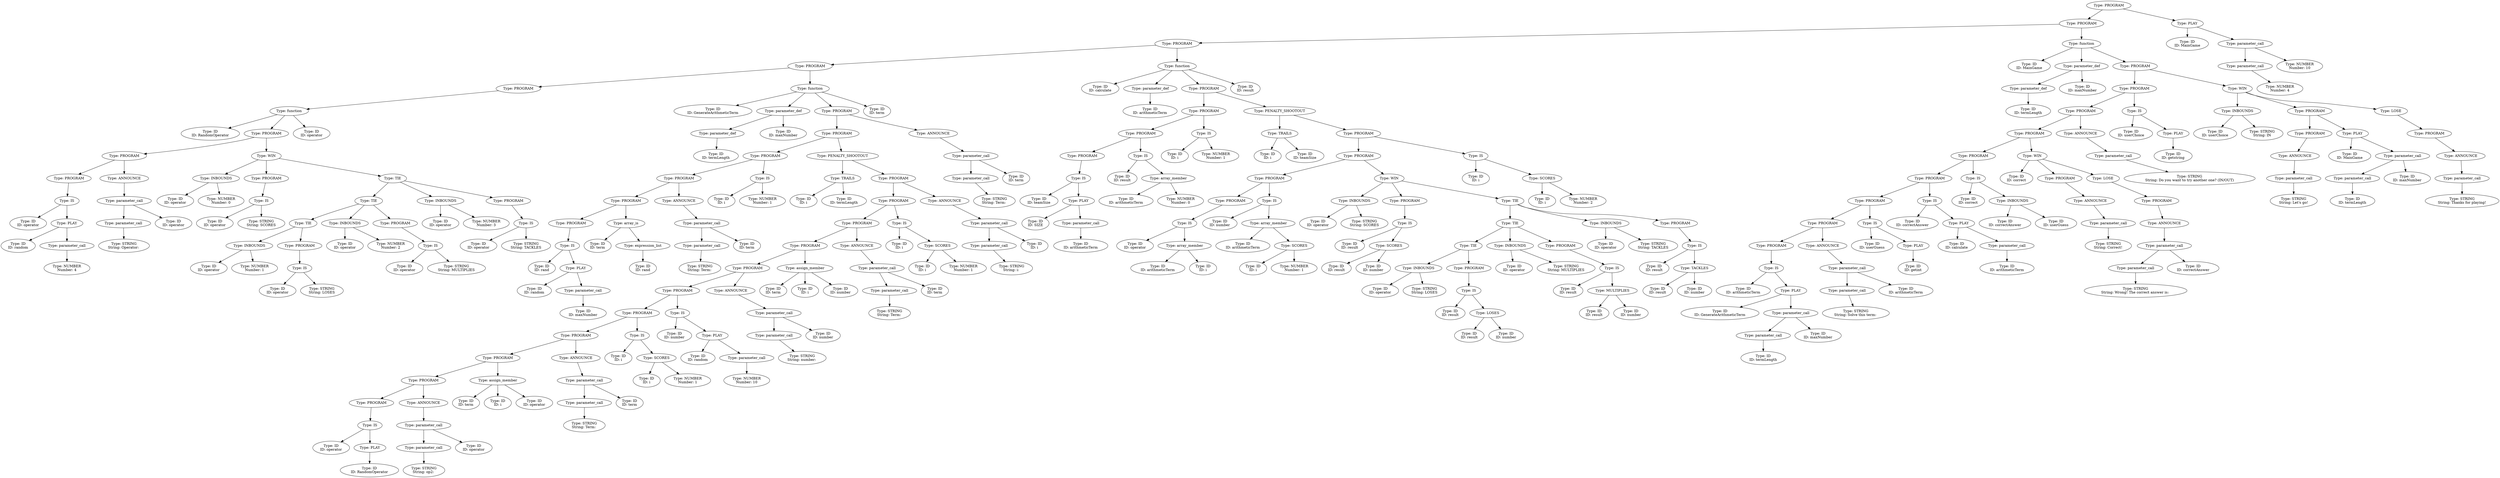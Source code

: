 digraph ast {
"0x7fffca0d4d80" [label="Type: PROGRAM"];
"0x7fffca0d4d80" -> "0x7fffca0d4ba0";
"0x7fffca0d4ba0" [label="Type: PROGRAM"];
"0x7fffca0d4ba0" -> "0x7fffca0d3150";
"0x7fffca0d3150" [label="Type: PROGRAM"];
"0x7fffca0d3150" -> "0x7fffca0d14f0";
"0x7fffca0d14f0" [label="Type: PROGRAM"];
"0x7fffca0d14f0" -> "0x7fffca0cf4b0";
"0x7fffca0cf4b0" [label="Type: PROGRAM"];
"0x7fffca0cf4b0" -> "0x7fffca0cf470";
"0x7fffca0cf470" [label="Type: function"];
"0x7fffca0cf470" -> "0x7fffca0ce610";
"0x7fffca0ce610" [label="Type: ID\nID: RandomOperator"];
"0x7fffca0cf470" -> "0x7fffca0cf3d0";
"0x7fffca0cf3d0" [label="Type: PROGRAM"];
"0x7fffca0cf3d0" -> "0x7fffca0cea10";
"0x7fffca0cea10" [label="Type: PROGRAM"];
"0x7fffca0cea10" -> "0x7fffca0ce850";
"0x7fffca0ce850" [label="Type: PROGRAM"];
"0x7fffca0ce850" -> "0x7fffca0ce810";
"0x7fffca0ce810" [label="Type: IS"];
"0x7fffca0ce810" -> "0x7fffca0ce6b0";
"0x7fffca0ce6b0" [label="Type: ID\nID: operator"];
"0x7fffca0ce810" -> "0x7fffca0ce7d0";
"0x7fffca0ce7d0" [label="Type: PLAY"];
"0x7fffca0ce7d0" -> "0x7fffca0ce710";
"0x7fffca0ce710" [label="Type: ID\nID: random"];
"0x7fffca0ce7d0" -> "0x7fffca0ce790";
"0x7fffca0ce790" [label="Type: parameter_call"];
"0x7fffca0ce790" -> "0x7fffca0ce750";
"0x7fffca0ce750" [label="Type: NUMBER\nNumber: 4"];
"0x7fffca0cea10" -> "0x7fffca0ce9d0";
"0x7fffca0ce9d0" [label="Type: ANNOUNCE"];
"0x7fffca0ce9d0" -> "0x7fffca0ce990";
"0x7fffca0ce990" [label="Type: parameter_call"];
"0x7fffca0ce990" -> "0x7fffca0ce910";
"0x7fffca0ce910" [label="Type: parameter_call"];
"0x7fffca0ce910" -> "0x7fffca0ce8b0";
"0x7fffca0ce8b0" [label="Type: STRING\nString: Operator: "];
"0x7fffca0ce990" -> "0x7fffca0ce950";
"0x7fffca0ce950" [label="Type: ID\nID: operator"];
"0x7fffca0cf3d0" -> "0x7fffca0cf390";
"0x7fffca0cf390" [label="Type: WIN"];
"0x7fffca0cf390" -> "0x7fffca0ceaf0";
"0x7fffca0ceaf0" [label="Type: INBOUNDS"];
"0x7fffca0ceaf0" -> "0x7fffca0cea70";
"0x7fffca0cea70" [label="Type: ID\nID: operator"];
"0x7fffca0ceaf0" -> "0x7fffca0ceab0";
"0x7fffca0ceab0" [label="Type: NUMBER\nNumber: 0"];
"0x7fffca0cf390" -> "0x7fffca0cec30";
"0x7fffca0cec30" [label="Type: PROGRAM"];
"0x7fffca0cec30" -> "0x7fffca0cebf0";
"0x7fffca0cebf0" [label="Type: IS"];
"0x7fffca0cebf0" -> "0x7fffca0ceb50";
"0x7fffca0ceb50" [label="Type: ID\nID: operator"];
"0x7fffca0cebf0" -> "0x7fffca0cebb0";
"0x7fffca0cebb0" [label="Type: STRING\nString: SCORES"];
"0x7fffca0cf390" -> "0x7fffca0cf350";
"0x7fffca0cf350" [label="Type: TIE"];
"0x7fffca0cf350" -> "0x7fffca0cf0f0";
"0x7fffca0cf0f0" [label="Type: TIE"];
"0x7fffca0cf0f0" -> "0x7fffca0cee90";
"0x7fffca0cee90" [label="Type: TIE"];
"0x7fffca0cee90" -> "0x7fffca0ced10";
"0x7fffca0ced10" [label="Type: INBOUNDS"];
"0x7fffca0ced10" -> "0x7fffca0cec90";
"0x7fffca0cec90" [label="Type: ID\nID: operator"];
"0x7fffca0ced10" -> "0x7fffca0cecd0";
"0x7fffca0cecd0" [label="Type: NUMBER\nNumber: 1"];
"0x7fffca0cee90" -> "0x7fffca0cee50";
"0x7fffca0cee50" [label="Type: PROGRAM"];
"0x7fffca0cee50" -> "0x7fffca0cee10";
"0x7fffca0cee10" [label="Type: IS"];
"0x7fffca0cee10" -> "0x7fffca0ced70";
"0x7fffca0ced70" [label="Type: ID\nID: operator"];
"0x7fffca0cee10" -> "0x7fffca0cedd0";
"0x7fffca0cedd0" [label="Type: STRING\nString: LOSES"];
"0x7fffca0cf0f0" -> "0x7fffca0cef70";
"0x7fffca0cef70" [label="Type: INBOUNDS"];
"0x7fffca0cef70" -> "0x7fffca0ceef0";
"0x7fffca0ceef0" [label="Type: ID\nID: operator"];
"0x7fffca0cef70" -> "0x7fffca0cef30";
"0x7fffca0cef30" [label="Type: NUMBER\nNumber: 2"];
"0x7fffca0cf0f0" -> "0x7fffca0cf0b0";
"0x7fffca0cf0b0" [label="Type: PROGRAM"];
"0x7fffca0cf0b0" -> "0x7fffca0cf070";
"0x7fffca0cf070" [label="Type: IS"];
"0x7fffca0cf070" -> "0x7fffca0cefd0";
"0x7fffca0cefd0" [label="Type: ID\nID: operator"];
"0x7fffca0cf070" -> "0x7fffca0cf030";
"0x7fffca0cf030" [label="Type: STRING\nString: MULTIPLIES"];
"0x7fffca0cf350" -> "0x7fffca0cf1d0";
"0x7fffca0cf1d0" [label="Type: INBOUNDS"];
"0x7fffca0cf1d0" -> "0x7fffca0cf150";
"0x7fffca0cf150" [label="Type: ID\nID: operator"];
"0x7fffca0cf1d0" -> "0x7fffca0cf190";
"0x7fffca0cf190" [label="Type: NUMBER\nNumber: 3"];
"0x7fffca0cf350" -> "0x7fffca0cf310";
"0x7fffca0cf310" [label="Type: PROGRAM"];
"0x7fffca0cf310" -> "0x7fffca0cf2d0";
"0x7fffca0cf2d0" [label="Type: IS"];
"0x7fffca0cf2d0" -> "0x7fffca0cf230";
"0x7fffca0cf230" [label="Type: ID\nID: operator"];
"0x7fffca0cf2d0" -> "0x7fffca0cf290";
"0x7fffca0cf290" [label="Type: STRING\nString: TACKLES"];
"0x7fffca0cf470" -> "0x7fffca0cf430";
"0x7fffca0cf430" [label="Type: ID\nID: operator"];
"0x7fffca0d14f0" -> "0x7fffca0d14b0";
"0x7fffca0d14b0" [label="Type: function"];
"0x7fffca0d14b0" -> "0x7fffca0cf510";
"0x7fffca0cf510" [label="Type: ID\nID: GenerateArithmeticTerm"];
"0x7fffca0d14b0" -> "0x7fffca0cf650";
"0x7fffca0cf650" [label="Type: parameter_def"];
"0x7fffca0cf650" -> "0x7fffca0cf5b0";
"0x7fffca0cf5b0" [label="Type: parameter_def"];
"0x7fffca0cf5b0" -> "0x7fffca0cf570";
"0x7fffca0cf570" [label="Type: ID\nID: termLength"];
"0x7fffca0cf650" -> "0x7fffca0cf610";
"0x7fffca0cf610" [label="Type: ID\nID: maxNumber"];
"0x7fffca0d14b0" -> "0x7fffca0d1410";
"0x7fffca0d1410" [label="Type: PROGRAM"];
"0x7fffca0d1410" -> "0x7fffca0d1250";
"0x7fffca0d1250" [label="Type: PROGRAM"];
"0x7fffca0d1250" -> "0x7fffca0cfd50";
"0x7fffca0cfd50" [label="Type: PROGRAM"];
"0x7fffca0cfd50" -> "0x7fffca0cfbf0";
"0x7fffca0cfbf0" [label="Type: PROGRAM"];
"0x7fffca0cfbf0" -> "0x7fffca0cfa30";
"0x7fffca0cfa30" [label="Type: PROGRAM"];
"0x7fffca0cfa30" -> "0x7fffca0cf8b0";
"0x7fffca0cf8b0" [label="Type: PROGRAM"];
"0x7fffca0cf8b0" -> "0x7fffca0cf870";
"0x7fffca0cf870" [label="Type: IS"];
"0x7fffca0cf870" -> "0x7fffca0cf6f0";
"0x7fffca0cf6f0" [label="Type: ID\nID: rand"];
"0x7fffca0cf870" -> "0x7fffca0cf830";
"0x7fffca0cf830" [label="Type: PLAY"];
"0x7fffca0cf830" -> "0x7fffca0cf750";
"0x7fffca0cf750" [label="Type: ID\nID: random"];
"0x7fffca0cf830" -> "0x7fffca0cf7f0";
"0x7fffca0cf7f0" [label="Type: parameter_call"];
"0x7fffca0cf7f0" -> "0x7fffca0cf7b0";
"0x7fffca0cf7b0" [label="Type: ID\nID: maxNumber"];
"0x7fffca0cfa30" -> "0x7fffca0cf9f0";
"0x7fffca0cf9f0" [label="Type: array_is"];
"0x7fffca0cf9f0" -> "0x7fffca0cf910";
"0x7fffca0cf910" [label="Type: ID\nID: term"];
"0x7fffca0cf9f0" -> "0x7fffca0cf9b0";
"0x7fffca0cf9b0" [label="Type: expression_list"];
"0x7fffca0cf9b0" -> "0x7fffca0cf970";
"0x7fffca0cf970" [label="Type: ID\nID: rand"];
"0x7fffca0cfbf0" -> "0x7fffca0cfbb0";
"0x7fffca0cfbb0" [label="Type: ANNOUNCE"];
"0x7fffca0cfbb0" -> "0x7fffca0cfb70";
"0x7fffca0cfb70" [label="Type: parameter_call"];
"0x7fffca0cfb70" -> "0x7fffca0cfaf0";
"0x7fffca0cfaf0" [label="Type: parameter_call"];
"0x7fffca0cfaf0" -> "0x7fffca0cfa90";
"0x7fffca0cfa90" [label="Type: STRING\nString: Term: "];
"0x7fffca0cfb70" -> "0x7fffca0cfb30";
"0x7fffca0cfb30" [label="Type: ID\nID: term"];
"0x7fffca0cfd50" -> "0x7fffca0cfd10";
"0x7fffca0cfd10" [label="Type: IS"];
"0x7fffca0cfd10" -> "0x7fffca0cfc90";
"0x7fffca0cfc90" [label="Type: ID\nID: i"];
"0x7fffca0cfd10" -> "0x7fffca0cfcd0";
"0x7fffca0cfcd0" [label="Type: NUMBER\nNumber: 1"];
"0x7fffca0d1250" -> "0x7fffca0d1210";
"0x7fffca0d1210" [label="Type: PENALTY_SHOOTOUT"];
"0x7fffca0d1210" -> "0x7fffca0cfe50";
"0x7fffca0cfe50" [label="Type: TRAILS"];
"0x7fffca0cfe50" -> "0x7fffca0cfdb0";
"0x7fffca0cfdb0" [label="Type: ID\nID: i"];
"0x7fffca0cfe50" -> "0x7fffca0cfe10";
"0x7fffca0cfe10" [label="Type: ID\nID: termLength"];
"0x7fffca0d1210" -> "0x7fffca0d11d0";
"0x7fffca0d11d0" [label="Type: PROGRAM"];
"0x7fffca0d11d0" -> "0x7fffca0d1010";
"0x7fffca0d1010" [label="Type: PROGRAM"];
"0x7fffca0d1010" -> "0x7fffca0d0e50";
"0x7fffca0d0e50" [label="Type: PROGRAM"];
"0x7fffca0d0e50" -> "0x7fffca0d0c90";
"0x7fffca0d0c90" [label="Type: PROGRAM"];
"0x7fffca0d0c90" -> "0x7fffca0d0af0";
"0x7fffca0d0af0" [label="Type: PROGRAM"];
"0x7fffca0d0af0" -> "0x7fffca0d0930";
"0x7fffca0d0930" [label="Type: PROGRAM"];
"0x7fffca0d0930" -> "0x7fffca0d06f0";
"0x7fffca0d06f0" [label="Type: PROGRAM"];
"0x7fffca0d06f0" -> "0x7fffca0d0530";
"0x7fffca0d0530" [label="Type: PROGRAM"];
"0x7fffca0d0530" -> "0x7fffca0d0370";
"0x7fffca0d0370" [label="Type: PROGRAM"];
"0x7fffca0d0370" -> "0x7fffca0d01d0";
"0x7fffca0d01d0" [label="Type: PROGRAM"];
"0x7fffca0d01d0" -> "0x7fffca0d0010";
"0x7fffca0d0010" [label="Type: PROGRAM"];
"0x7fffca0d0010" -> "0x7fffca0cffd0";
"0x7fffca0cffd0" [label="Type: IS"];
"0x7fffca0cffd0" -> "0x7fffca0cfef0";
"0x7fffca0cfef0" [label="Type: ID\nID: operator"];
"0x7fffca0cffd0" -> "0x7fffca0cff90";
"0x7fffca0cff90" [label="Type: PLAY"];
"0x7fffca0cff90" -> "0x7fffca0cff50";
"0x7fffca0cff50" [label="Type: ID\nID: RandomOperator"];
"0x7fffca0d01d0" -> "0x7fffca0d0190";
"0x7fffca0d0190" [label="Type: ANNOUNCE"];
"0x7fffca0d0190" -> "0x7fffca0d0150";
"0x7fffca0d0150" [label="Type: parameter_call"];
"0x7fffca0d0150" -> "0x7fffca0d00d0";
"0x7fffca0d00d0" [label="Type: parameter_call"];
"0x7fffca0d00d0" -> "0x7fffca0d0070";
"0x7fffca0d0070" [label="Type: STRING\nString: op2: "];
"0x7fffca0d0150" -> "0x7fffca0d0110";
"0x7fffca0d0110" [label="Type: ID\nID: operator"];
"0x7fffca0d0370" -> "0x7fffca0d0330";
"0x7fffca0d0330" [label="Type: assign_member"];
"0x7fffca0d0330" -> "0x7fffca0d0230";
"0x7fffca0d0230" [label="Type: ID\nID: term"];
"0x7fffca0d0330" -> "0x7fffca0d0290";
"0x7fffca0d0290" [label="Type: ID\nID: i"];
"0x7fffca0d0330" -> "0x7fffca0d02f0";
"0x7fffca0d02f0" [label="Type: ID\nID: operator"];
"0x7fffca0d0530" -> "0x7fffca0d04f0";
"0x7fffca0d04f0" [label="Type: ANNOUNCE"];
"0x7fffca0d04f0" -> "0x7fffca0d04b0";
"0x7fffca0d04b0" [label="Type: parameter_call"];
"0x7fffca0d04b0" -> "0x7fffca0d0430";
"0x7fffca0d0430" [label="Type: parameter_call"];
"0x7fffca0d0430" -> "0x7fffca0d03d0";
"0x7fffca0d03d0" [label="Type: STRING\nString: Term: "];
"0x7fffca0d04b0" -> "0x7fffca0d0470";
"0x7fffca0d0470" [label="Type: ID\nID: term"];
"0x7fffca0d06f0" -> "0x7fffca0d06b0";
"0x7fffca0d06b0" [label="Type: IS"];
"0x7fffca0d06b0" -> "0x7fffca0d0590";
"0x7fffca0d0590" [label="Type: ID\nID: i"];
"0x7fffca0d06b0" -> "0x7fffca0d0670";
"0x7fffca0d0670" [label="Type: SCORES"];
"0x7fffca0d0670" -> "0x7fffca0d05f0";
"0x7fffca0d05f0" [label="Type: ID\nID: i"];
"0x7fffca0d0670" -> "0x7fffca0d0630";
"0x7fffca0d0630" [label="Type: NUMBER\nNumber: 1"];
"0x7fffca0d0930" -> "0x7fffca0d08f0";
"0x7fffca0d08f0" [label="Type: IS"];
"0x7fffca0d08f0" -> "0x7fffca0d0790";
"0x7fffca0d0790" [label="Type: ID\nID: number"];
"0x7fffca0d08f0" -> "0x7fffca0d08b0";
"0x7fffca0d08b0" [label="Type: PLAY"];
"0x7fffca0d08b0" -> "0x7fffca0d07f0";
"0x7fffca0d07f0" [label="Type: ID\nID: random"];
"0x7fffca0d08b0" -> "0x7fffca0d0870";
"0x7fffca0d0870" [label="Type: parameter_call"];
"0x7fffca0d0870" -> "0x7fffca0d0830";
"0x7fffca0d0830" [label="Type: NUMBER\nNumber: 10"];
"0x7fffca0d0af0" -> "0x7fffca0d0ab0";
"0x7fffca0d0ab0" [label="Type: ANNOUNCE"];
"0x7fffca0d0ab0" -> "0x7fffca0d0a70";
"0x7fffca0d0a70" [label="Type: parameter_call"];
"0x7fffca0d0a70" -> "0x7fffca0d09f0";
"0x7fffca0d09f0" [label="Type: parameter_call"];
"0x7fffca0d09f0" -> "0x7fffca0d0990";
"0x7fffca0d0990" [label="Type: STRING\nString: number: "];
"0x7fffca0d0a70" -> "0x7fffca0d0a30";
"0x7fffca0d0a30" [label="Type: ID\nID: number"];
"0x7fffca0d0c90" -> "0x7fffca0d0c50";
"0x7fffca0d0c50" [label="Type: assign_member"];
"0x7fffca0d0c50" -> "0x7fffca0d0b50";
"0x7fffca0d0b50" [label="Type: ID\nID: term"];
"0x7fffca0d0c50" -> "0x7fffca0d0bb0";
"0x7fffca0d0bb0" [label="Type: ID\nID: i"];
"0x7fffca0d0c50" -> "0x7fffca0d0c10";
"0x7fffca0d0c10" [label="Type: ID\nID: number"];
"0x7fffca0d0e50" -> "0x7fffca0d0e10";
"0x7fffca0d0e10" [label="Type: ANNOUNCE"];
"0x7fffca0d0e10" -> "0x7fffca0d0dd0";
"0x7fffca0d0dd0" [label="Type: parameter_call"];
"0x7fffca0d0dd0" -> "0x7fffca0d0d50";
"0x7fffca0d0d50" [label="Type: parameter_call"];
"0x7fffca0d0d50" -> "0x7fffca0d0cf0";
"0x7fffca0d0cf0" [label="Type: STRING\nString: Term: "];
"0x7fffca0d0dd0" -> "0x7fffca0d0d90";
"0x7fffca0d0d90" [label="Type: ID\nID: term"];
"0x7fffca0d1010" -> "0x7fffca0d0fd0";
"0x7fffca0d0fd0" [label="Type: IS"];
"0x7fffca0d0fd0" -> "0x7fffca0d0eb0";
"0x7fffca0d0eb0" [label="Type: ID\nID: i"];
"0x7fffca0d0fd0" -> "0x7fffca0d0f90";
"0x7fffca0d0f90" [label="Type: SCORES"];
"0x7fffca0d0f90" -> "0x7fffca0d0f10";
"0x7fffca0d0f10" [label="Type: ID\nID: i"];
"0x7fffca0d0f90" -> "0x7fffca0d0f50";
"0x7fffca0d0f50" [label="Type: NUMBER\nNumber: 1"];
"0x7fffca0d11d0" -> "0x7fffca0d1190";
"0x7fffca0d1190" [label="Type: ANNOUNCE"];
"0x7fffca0d1190" -> "0x7fffca0d1150";
"0x7fffca0d1150" [label="Type: parameter_call"];
"0x7fffca0d1150" -> "0x7fffca0d10d0";
"0x7fffca0d10d0" [label="Type: parameter_call"];
"0x7fffca0d10d0" -> "0x7fffca0d1070";
"0x7fffca0d1070" [label="Type: STRING\nString: i: "];
"0x7fffca0d1150" -> "0x7fffca0d1110";
"0x7fffca0d1110" [label="Type: ID\nID: i"];
"0x7fffca0d1410" -> "0x7fffca0d13d0";
"0x7fffca0d13d0" [label="Type: ANNOUNCE"];
"0x7fffca0d13d0" -> "0x7fffca0d1390";
"0x7fffca0d1390" [label="Type: parameter_call"];
"0x7fffca0d1390" -> "0x7fffca0d1310";
"0x7fffca0d1310" [label="Type: parameter_call"];
"0x7fffca0d1310" -> "0x7fffca0d12b0";
"0x7fffca0d12b0" [label="Type: STRING\nString: Term: "];
"0x7fffca0d1390" -> "0x7fffca0d1350";
"0x7fffca0d1350" [label="Type: ID\nID: term"];
"0x7fffca0d14b0" -> "0x7fffca0d1470";
"0x7fffca0d1470" [label="Type: ID\nID: term"];
"0x7fffca0d3150" -> "0x7fffca0d3110";
"0x7fffca0d3110" [label="Type: function"];
"0x7fffca0d3110" -> "0x7fffca0d1550";
"0x7fffca0d1550" [label="Type: ID\nID: calculate"];
"0x7fffca0d3110" -> "0x7fffca0d15f0";
"0x7fffca0d15f0" [label="Type: parameter_def"];
"0x7fffca0d15f0" -> "0x7fffca0d15b0";
"0x7fffca0d15b0" [label="Type: ID\nID: arithmeticTerm"];
"0x7fffca0d3110" -> "0x7fffca0d3070";
"0x7fffca0d3070" [label="Type: PROGRAM"];
"0x7fffca0d3070" -> "0x7fffca0d1bb0";
"0x7fffca0d1bb0" [label="Type: PROGRAM"];
"0x7fffca0d1bb0" -> "0x7fffca0d1a50";
"0x7fffca0d1a50" [label="Type: PROGRAM"];
"0x7fffca0d1a50" -> "0x7fffca0d1850";
"0x7fffca0d1850" [label="Type: PROGRAM"];
"0x7fffca0d1850" -> "0x7fffca0d1810";
"0x7fffca0d1810" [label="Type: IS"];
"0x7fffca0d1810" -> "0x7fffca0d1690";
"0x7fffca0d1690" [label="Type: ID\nID: teamSize"];
"0x7fffca0d1810" -> "0x7fffca0d17d0";
"0x7fffca0d17d0" [label="Type: PLAY"];
"0x7fffca0d17d0" -> "0x7fffca0d16f0";
"0x7fffca0d16f0" [label="Type: ID\nID: SIZE"];
"0x7fffca0d17d0" -> "0x7fffca0d1790";
"0x7fffca0d1790" [label="Type: parameter_call"];
"0x7fffca0d1790" -> "0x7fffca0d1750";
"0x7fffca0d1750" [label="Type: ID\nID: arithmeticTerm"];
"0x7fffca0d1a50" -> "0x7fffca0d1a10";
"0x7fffca0d1a10" [label="Type: IS"];
"0x7fffca0d1a10" -> "0x7fffca0d18f0";
"0x7fffca0d18f0" [label="Type: ID\nID: result"];
"0x7fffca0d1a10" -> "0x7fffca0d19d0";
"0x7fffca0d19d0" [label="Type: array_member"];
"0x7fffca0d19d0" -> "0x7fffca0d1950";
"0x7fffca0d1950" [label="Type: ID\nID: arithmeticTerm"];
"0x7fffca0d19d0" -> "0x7fffca0d1990";
"0x7fffca0d1990" [label="Type: NUMBER\nNumber: 0"];
"0x7fffca0d1bb0" -> "0x7fffca0d1b70";
"0x7fffca0d1b70" [label="Type: IS"];
"0x7fffca0d1b70" -> "0x7fffca0d1af0";
"0x7fffca0d1af0" [label="Type: ID\nID: i"];
"0x7fffca0d1b70" -> "0x7fffca0d1b30";
"0x7fffca0d1b30" [label="Type: NUMBER\nNumber: 1"];
"0x7fffca0d3070" -> "0x7fffca0d3030";
"0x7fffca0d3030" [label="Type: PENALTY_SHOOTOUT"];
"0x7fffca0d3030" -> "0x7fffca0d1cb0";
"0x7fffca0d1cb0" [label="Type: TRAILS"];
"0x7fffca0d1cb0" -> "0x7fffca0d1c10";
"0x7fffca0d1c10" [label="Type: ID\nID: i"];
"0x7fffca0d1cb0" -> "0x7fffca0d1c70";
"0x7fffca0d1c70" [label="Type: ID\nID: teamSize"];
"0x7fffca0d3030" -> "0x7fffca0d2ff0";
"0x7fffca0d2ff0" [label="Type: PROGRAM"];
"0x7fffca0d2ff0" -> "0x7fffca0d2e50";
"0x7fffca0d2e50" [label="Type: PROGRAM"];
"0x7fffca0d2e50" -> "0x7fffca0d2170";
"0x7fffca0d2170" [label="Type: PROGRAM"];
"0x7fffca0d2170" -> "0x7fffca0d1ed0";
"0x7fffca0d1ed0" [label="Type: PROGRAM"];
"0x7fffca0d1ed0" -> "0x7fffca0d1e90";
"0x7fffca0d1e90" [label="Type: IS"];
"0x7fffca0d1e90" -> "0x7fffca0d1d50";
"0x7fffca0d1d50" [label="Type: ID\nID: operator"];
"0x7fffca0d1e90" -> "0x7fffca0d1e50";
"0x7fffca0d1e50" [label="Type: array_member"];
"0x7fffca0d1e50" -> "0x7fffca0d1db0";
"0x7fffca0d1db0" [label="Type: ID\nID: arithmeticTerm"];
"0x7fffca0d1e50" -> "0x7fffca0d1e10";
"0x7fffca0d1e10" [label="Type: ID\nID: i"];
"0x7fffca0d2170" -> "0x7fffca0d2130";
"0x7fffca0d2130" [label="Type: IS"];
"0x7fffca0d2130" -> "0x7fffca0d1f70";
"0x7fffca0d1f70" [label="Type: ID\nID: number"];
"0x7fffca0d2130" -> "0x7fffca0d20f0";
"0x7fffca0d20f0" [label="Type: array_member"];
"0x7fffca0d20f0" -> "0x7fffca0d1fd0";
"0x7fffca0d1fd0" [label="Type: ID\nID: arithmeticTerm"];
"0x7fffca0d20f0" -> "0x7fffca0d20b0";
"0x7fffca0d20b0" [label="Type: SCORES"];
"0x7fffca0d20b0" -> "0x7fffca0d2030";
"0x7fffca0d2030" [label="Type: ID\nID: i"];
"0x7fffca0d20b0" -> "0x7fffca0d2070";
"0x7fffca0d2070" [label="Type: NUMBER\nNumber: 1"];
"0x7fffca0d2e50" -> "0x7fffca0d2e10";
"0x7fffca0d2e10" [label="Type: WIN"];
"0x7fffca0d2e10" -> "0x7fffca0d2270";
"0x7fffca0d2270" [label="Type: INBOUNDS"];
"0x7fffca0d2270" -> "0x7fffca0d21d0";
"0x7fffca0d21d0" [label="Type: ID\nID: operator"];
"0x7fffca0d2270" -> "0x7fffca0d2230";
"0x7fffca0d2230" [label="Type: STRING\nString: SCORES"];
"0x7fffca0d2e10" -> "0x7fffca0d2450";
"0x7fffca0d2450" [label="Type: PROGRAM"];
"0x7fffca0d2450" -> "0x7fffca0d2410";
"0x7fffca0d2410" [label="Type: IS"];
"0x7fffca0d2410" -> "0x7fffca0d22d0";
"0x7fffca0d22d0" [label="Type: ID\nID: result"];
"0x7fffca0d2410" -> "0x7fffca0d23d0";
"0x7fffca0d23d0" [label="Type: SCORES"];
"0x7fffca0d23d0" -> "0x7fffca0d2330";
"0x7fffca0d2330" [label="Type: ID\nID: result"];
"0x7fffca0d23d0" -> "0x7fffca0d2390";
"0x7fffca0d2390" [label="Type: ID\nID: number"];
"0x7fffca0d2e10" -> "0x7fffca0d2db0";
"0x7fffca0d2db0" [label="Type: TIE"];
"0x7fffca0d2db0" -> "0x7fffca0d2a90";
"0x7fffca0d2a90" [label="Type: TIE"];
"0x7fffca0d2a90" -> "0x7fffca0d2770";
"0x7fffca0d2770" [label="Type: TIE"];
"0x7fffca0d2770" -> "0x7fffca0d2550";
"0x7fffca0d2550" [label="Type: INBOUNDS"];
"0x7fffca0d2550" -> "0x7fffca0d24b0";
"0x7fffca0d24b0" [label="Type: ID\nID: operator"];
"0x7fffca0d2550" -> "0x7fffca0d2510";
"0x7fffca0d2510" [label="Type: STRING\nString: LOSES"];
"0x7fffca0d2770" -> "0x7fffca0d2730";
"0x7fffca0d2730" [label="Type: PROGRAM"];
"0x7fffca0d2730" -> "0x7fffca0d26f0";
"0x7fffca0d26f0" [label="Type: IS"];
"0x7fffca0d26f0" -> "0x7fffca0d25b0";
"0x7fffca0d25b0" [label="Type: ID\nID: result"];
"0x7fffca0d26f0" -> "0x7fffca0d26b0";
"0x7fffca0d26b0" [label="Type: LOSES"];
"0x7fffca0d26b0" -> "0x7fffca0d2610";
"0x7fffca0d2610" [label="Type: ID\nID: result"];
"0x7fffca0d26b0" -> "0x7fffca0d2670";
"0x7fffca0d2670" [label="Type: ID\nID: number"];
"0x7fffca0d2a90" -> "0x7fffca0d2870";
"0x7fffca0d2870" [label="Type: INBOUNDS"];
"0x7fffca0d2870" -> "0x7fffca0d27d0";
"0x7fffca0d27d0" [label="Type: ID\nID: operator"];
"0x7fffca0d2870" -> "0x7fffca0d2830";
"0x7fffca0d2830" [label="Type: STRING\nString: MULTIPLIES"];
"0x7fffca0d2a90" -> "0x7fffca0d2a50";
"0x7fffca0d2a50" [label="Type: PROGRAM"];
"0x7fffca0d2a50" -> "0x7fffca0d2a10";
"0x7fffca0d2a10" [label="Type: IS"];
"0x7fffca0d2a10" -> "0x7fffca0d28d0";
"0x7fffca0d28d0" [label="Type: ID\nID: result"];
"0x7fffca0d2a10" -> "0x7fffca0d29d0";
"0x7fffca0d29d0" [label="Type: MULTIPLIES"];
"0x7fffca0d29d0" -> "0x7fffca0d2930";
"0x7fffca0d2930" [label="Type: ID\nID: result"];
"0x7fffca0d29d0" -> "0x7fffca0d2990";
"0x7fffca0d2990" [label="Type: ID\nID: number"];
"0x7fffca0d2db0" -> "0x7fffca0d2b90";
"0x7fffca0d2b90" [label="Type: INBOUNDS"];
"0x7fffca0d2b90" -> "0x7fffca0d2af0";
"0x7fffca0d2af0" [label="Type: ID\nID: operator"];
"0x7fffca0d2b90" -> "0x7fffca0d2b50";
"0x7fffca0d2b50" [label="Type: STRING\nString: TACKLES"];
"0x7fffca0d2db0" -> "0x7fffca0d2d70";
"0x7fffca0d2d70" [label="Type: PROGRAM"];
"0x7fffca0d2d70" -> "0x7fffca0d2d30";
"0x7fffca0d2d30" [label="Type: IS"];
"0x7fffca0d2d30" -> "0x7fffca0d2bf0";
"0x7fffca0d2bf0" [label="Type: ID\nID: result"];
"0x7fffca0d2d30" -> "0x7fffca0d2cf0";
"0x7fffca0d2cf0" [label="Type: TACKLES"];
"0x7fffca0d2cf0" -> "0x7fffca0d2c50";
"0x7fffca0d2c50" [label="Type: ID\nID: result"];
"0x7fffca0d2cf0" -> "0x7fffca0d2cb0";
"0x7fffca0d2cb0" [label="Type: ID\nID: number"];
"0x7fffca0d2ff0" -> "0x7fffca0d2fb0";
"0x7fffca0d2fb0" [label="Type: IS"];
"0x7fffca0d2fb0" -> "0x7fffca0d2e90";
"0x7fffca0d2e90" [label="Type: ID\nID: i"];
"0x7fffca0d2fb0" -> "0x7fffca0d2f70";
"0x7fffca0d2f70" [label="Type: SCORES"];
"0x7fffca0d2f70" -> "0x7fffca0d2ef0";
"0x7fffca0d2ef0" [label="Type: ID\nID: i"];
"0x7fffca0d2f70" -> "0x7fffca0d2f30";
"0x7fffca0d2f30" [label="Type: NUMBER\nNumber: 2"];
"0x7fffca0d3110" -> "0x7fffca0d30d0";
"0x7fffca0d30d0" [label="Type: ID\nID: result"];
"0x7fffca0d4ba0" -> "0x7fffca0d4b60";
"0x7fffca0d4b60" [label="Type: function"];
"0x7fffca0d4b60" -> "0x7fffca0d31b0";
"0x7fffca0d31b0" [label="Type: ID\nID: MainGame"];
"0x7fffca0d4b60" -> "0x7fffca0d32f0";
"0x7fffca0d32f0" [label="Type: parameter_def"];
"0x7fffca0d32f0" -> "0x7fffca0d3250";
"0x7fffca0d3250" [label="Type: parameter_def"];
"0x7fffca0d3250" -> "0x7fffca0d3210";
"0x7fffca0d3210" [label="Type: ID\nID: termLength"];
"0x7fffca0d32f0" -> "0x7fffca0d32b0";
"0x7fffca0d32b0" [label="Type: ID\nID: maxNumber"];
"0x7fffca0d4b60" -> "0x7fffca0d4b20";
"0x7fffca0d4b20" [label="Type: PROGRAM"];
"0x7fffca0d4b20" -> "0x7fffca0d4500";
"0x7fffca0d4500" [label="Type: PROGRAM"];
"0x7fffca0d4500" -> "0x7fffca0d4340";
"0x7fffca0d4340" [label="Type: PROGRAM"];
"0x7fffca0d4340" -> "0x7fffca0d4200";
"0x7fffca0d4200" [label="Type: PROGRAM"];
"0x7fffca0d4200" -> "0x7fffca0d3df0";
"0x7fffca0d3df0" [label="Type: PROGRAM"];
"0x7fffca0d3df0" -> "0x7fffca0d3bd0";
"0x7fffca0d3bd0" [label="Type: PROGRAM"];
"0x7fffca0d3bd0" -> "0x7fffca0d3970";
"0x7fffca0d3970" [label="Type: PROGRAM"];
"0x7fffca0d3970" -> "0x7fffca0d37b0";
"0x7fffca0d37b0" [label="Type: PROGRAM"];
"0x7fffca0d37b0" -> "0x7fffca0d35f0";
"0x7fffca0d35f0" [label="Type: PROGRAM"];
"0x7fffca0d35f0" -> "0x7fffca0d35b0";
"0x7fffca0d35b0" [label="Type: IS"];
"0x7fffca0d35b0" -> "0x7fffca0d3390";
"0x7fffca0d3390" [label="Type: ID\nID: arithmeticTerm"];
"0x7fffca0d35b0" -> "0x7fffca0d3570";
"0x7fffca0d3570" [label="Type: PLAY"];
"0x7fffca0d3570" -> "0x7fffca0d33f0";
"0x7fffca0d33f0" [label="Type: ID\nID: GenerateArithmeticTerm"];
"0x7fffca0d3570" -> "0x7fffca0d3530";
"0x7fffca0d3530" [label="Type: parameter_call"];
"0x7fffca0d3530" -> "0x7fffca0d34b0";
"0x7fffca0d34b0" [label="Type: parameter_call"];
"0x7fffca0d34b0" -> "0x7fffca0d3450";
"0x7fffca0d3450" [label="Type: ID\nID: termLength"];
"0x7fffca0d3530" -> "0x7fffca0d34f0";
"0x7fffca0d34f0" [label="Type: ID\nID: maxNumber"];
"0x7fffca0d37b0" -> "0x7fffca0d3770";
"0x7fffca0d3770" [label="Type: ANNOUNCE"];
"0x7fffca0d3770" -> "0x7fffca0d3730";
"0x7fffca0d3730" [label="Type: parameter_call"];
"0x7fffca0d3730" -> "0x7fffca0d36b0";
"0x7fffca0d36b0" [label="Type: parameter_call"];
"0x7fffca0d36b0" -> "0x7fffca0d3650";
"0x7fffca0d3650" [label="Type: STRING\nString: Solve this term: "];
"0x7fffca0d3730" -> "0x7fffca0d36f0";
"0x7fffca0d36f0" [label="Type: ID\nID: arithmeticTerm"];
"0x7fffca0d3970" -> "0x7fffca0d3930";
"0x7fffca0d3930" [label="Type: IS"];
"0x7fffca0d3930" -> "0x7fffca0d3850";
"0x7fffca0d3850" [label="Type: ID\nID: userGuess"];
"0x7fffca0d3930" -> "0x7fffca0d38f0";
"0x7fffca0d38f0" [label="Type: PLAY"];
"0x7fffca0d38f0" -> "0x7fffca0d38b0";
"0x7fffca0d38b0" [label="Type: ID\nID: getint"];
"0x7fffca0d3bd0" -> "0x7fffca0d3b90";
"0x7fffca0d3b90" [label="Type: IS"];
"0x7fffca0d3b90" -> "0x7fffca0d3a10";
"0x7fffca0d3a10" [label="Type: ID\nID: correctAnswer"];
"0x7fffca0d3b90" -> "0x7fffca0d3b50";
"0x7fffca0d3b50" [label="Type: PLAY"];
"0x7fffca0d3b50" -> "0x7fffca0d3a70";
"0x7fffca0d3a70" [label="Type: ID\nID: calculate"];
"0x7fffca0d3b50" -> "0x7fffca0d3b10";
"0x7fffca0d3b10" [label="Type: parameter_call"];
"0x7fffca0d3b10" -> "0x7fffca0d3ad0";
"0x7fffca0d3ad0" [label="Type: ID\nID: arithmeticTerm"];
"0x7fffca0d3df0" -> "0x7fffca0d3db0";
"0x7fffca0d3db0" [label="Type: IS"];
"0x7fffca0d3db0" -> "0x7fffca0d3c70";
"0x7fffca0d3c70" [label="Type: ID\nID: correct"];
"0x7fffca0d3db0" -> "0x7fffca0d3d70";
"0x7fffca0d3d70" [label="Type: INBOUNDS"];
"0x7fffca0d3d70" -> "0x7fffca0d3cd0";
"0x7fffca0d3cd0" [label="Type: ID\nID: correctAnswer"];
"0x7fffca0d3d70" -> "0x7fffca0d3d30";
"0x7fffca0d3d30" [label="Type: ID\nID: userGuess"];
"0x7fffca0d4200" -> "0x7fffca0d41c0";
"0x7fffca0d41c0" [label="Type: WIN"];
"0x7fffca0d41c0" -> "0x7fffca0d3e50";
"0x7fffca0d3e50" [label="Type: ID\nID: correct"];
"0x7fffca0d41c0" -> "0x7fffca0d3f70";
"0x7fffca0d3f70" [label="Type: PROGRAM"];
"0x7fffca0d3f70" -> "0x7fffca0d3f30";
"0x7fffca0d3f30" [label="Type: ANNOUNCE"];
"0x7fffca0d3f30" -> "0x7fffca0d3ef0";
"0x7fffca0d3ef0" [label="Type: parameter_call"];
"0x7fffca0d3ef0" -> "0x7fffca0d3eb0";
"0x7fffca0d3eb0" [label="Type: STRING\nString: Correct!"];
"0x7fffca0d41c0" -> "0x7fffca0d4180";
"0x7fffca0d4180" [label="Type: LOSE"];
"0x7fffca0d4180" -> "0x7fffca0d4140";
"0x7fffca0d4140" [label="Type: PROGRAM"];
"0x7fffca0d4140" -> "0x7fffca0d4100";
"0x7fffca0d4100" [label="Type: ANNOUNCE"];
"0x7fffca0d4100" -> "0x7fffca0d40c0";
"0x7fffca0d40c0" [label="Type: parameter_call"];
"0x7fffca0d40c0" -> "0x7fffca0d4040";
"0x7fffca0d4040" [label="Type: parameter_call"];
"0x7fffca0d4040" -> "0x7fffca0d3fe0";
"0x7fffca0d3fe0" [label="Type: STRING\nString: Wrong! The correct answer is: "];
"0x7fffca0d40c0" -> "0x7fffca0d4080";
"0x7fffca0d4080" [label="Type: ID\nID: correctAnswer"];
"0x7fffca0d4340" -> "0x7fffca0d4300";
"0x7fffca0d4300" [label="Type: ANNOUNCE"];
"0x7fffca0d4300" -> "0x7fffca0d42c0";
"0x7fffca0d42c0" [label="Type: parameter_call"];
"0x7fffca0d42c0" -> "0x7fffca0d4280";
"0x7fffca0d4280" [label="Type: STRING\nString: Do you want to try another one? (IN/OUT)"];
"0x7fffca0d4500" -> "0x7fffca0d44c0";
"0x7fffca0d44c0" [label="Type: IS"];
"0x7fffca0d44c0" -> "0x7fffca0d43e0";
"0x7fffca0d43e0" [label="Type: ID\nID: userChoice"];
"0x7fffca0d44c0" -> "0x7fffca0d4480";
"0x7fffca0d4480" [label="Type: PLAY"];
"0x7fffca0d4480" -> "0x7fffca0d4440";
"0x7fffca0d4440" [label="Type: ID\nID: getstring"];
"0x7fffca0d4b20" -> "0x7fffca0d4ae0";
"0x7fffca0d4ae0" [label="Type: WIN"];
"0x7fffca0d4ae0" -> "0x7fffca0d4600";
"0x7fffca0d4600" [label="Type: INBOUNDS"];
"0x7fffca0d4600" -> "0x7fffca0d4560";
"0x7fffca0d4560" [label="Type: ID\nID: userChoice"];
"0x7fffca0d4600" -> "0x7fffca0d45c0";
"0x7fffca0d45c0" [label="Type: STRING\nString: IN"];
"0x7fffca0d4ae0" -> "0x7fffca0d4940";
"0x7fffca0d4940" [label="Type: PROGRAM"];
"0x7fffca0d4940" -> "0x7fffca0d4720";
"0x7fffca0d4720" [label="Type: PROGRAM"];
"0x7fffca0d4720" -> "0x7fffca0d46e0";
"0x7fffca0d46e0" [label="Type: ANNOUNCE"];
"0x7fffca0d46e0" -> "0x7fffca0d46a0";
"0x7fffca0d46a0" [label="Type: parameter_call"];
"0x7fffca0d46a0" -> "0x7fffca0d4660";
"0x7fffca0d4660" [label="Type: STRING\nString: Let's go!"];
"0x7fffca0d4940" -> "0x7fffca0d4900";
"0x7fffca0d4900" [label="Type: PLAY"];
"0x7fffca0d4900" -> "0x7fffca0d4780";
"0x7fffca0d4780" [label="Type: ID\nID: MainGame"];
"0x7fffca0d4900" -> "0x7fffca0d48c0";
"0x7fffca0d48c0" [label="Type: parameter_call"];
"0x7fffca0d48c0" -> "0x7fffca0d4840";
"0x7fffca0d4840" [label="Type: parameter_call"];
"0x7fffca0d4840" -> "0x7fffca0d47e0";
"0x7fffca0d47e0" [label="Type: ID\nID: termLength"];
"0x7fffca0d48c0" -> "0x7fffca0d4880";
"0x7fffca0d4880" [label="Type: ID\nID: maxNumber"];
"0x7fffca0d4ae0" -> "0x7fffca0d4aa0";
"0x7fffca0d4aa0" [label="Type: LOSE"];
"0x7fffca0d4aa0" -> "0x7fffca0d4a60";
"0x7fffca0d4a60" [label="Type: PROGRAM"];
"0x7fffca0d4a60" -> "0x7fffca0d4a20";
"0x7fffca0d4a20" [label="Type: ANNOUNCE"];
"0x7fffca0d4a20" -> "0x7fffca0d49e0";
"0x7fffca0d49e0" [label="Type: parameter_call"];
"0x7fffca0d49e0" -> "0x7fffca0d49a0";
"0x7fffca0d49a0" [label="Type: STRING\nString: Thanks for playing!"];
"0x7fffca0d4d80" -> "0x7fffca0d4d40";
"0x7fffca0d4d40" [label="Type: PLAY"];
"0x7fffca0d4d40" -> "0x7fffca0d4c00";
"0x7fffca0d4c00" [label="Type: ID\nID: MainGame"];
"0x7fffca0d4d40" -> "0x7fffca0d4d00";
"0x7fffca0d4d00" [label="Type: parameter_call"];
"0x7fffca0d4d00" -> "0x7fffca0d4c80";
"0x7fffca0d4c80" [label="Type: parameter_call"];
"0x7fffca0d4c80" -> "0x7fffca0d4c40";
"0x7fffca0d4c40" [label="Type: NUMBER\nNumber: 4"];
"0x7fffca0d4d00" -> "0x7fffca0d4cc0";
"0x7fffca0d4cc0" [label="Type: NUMBER\nNumber: 10"];
}
